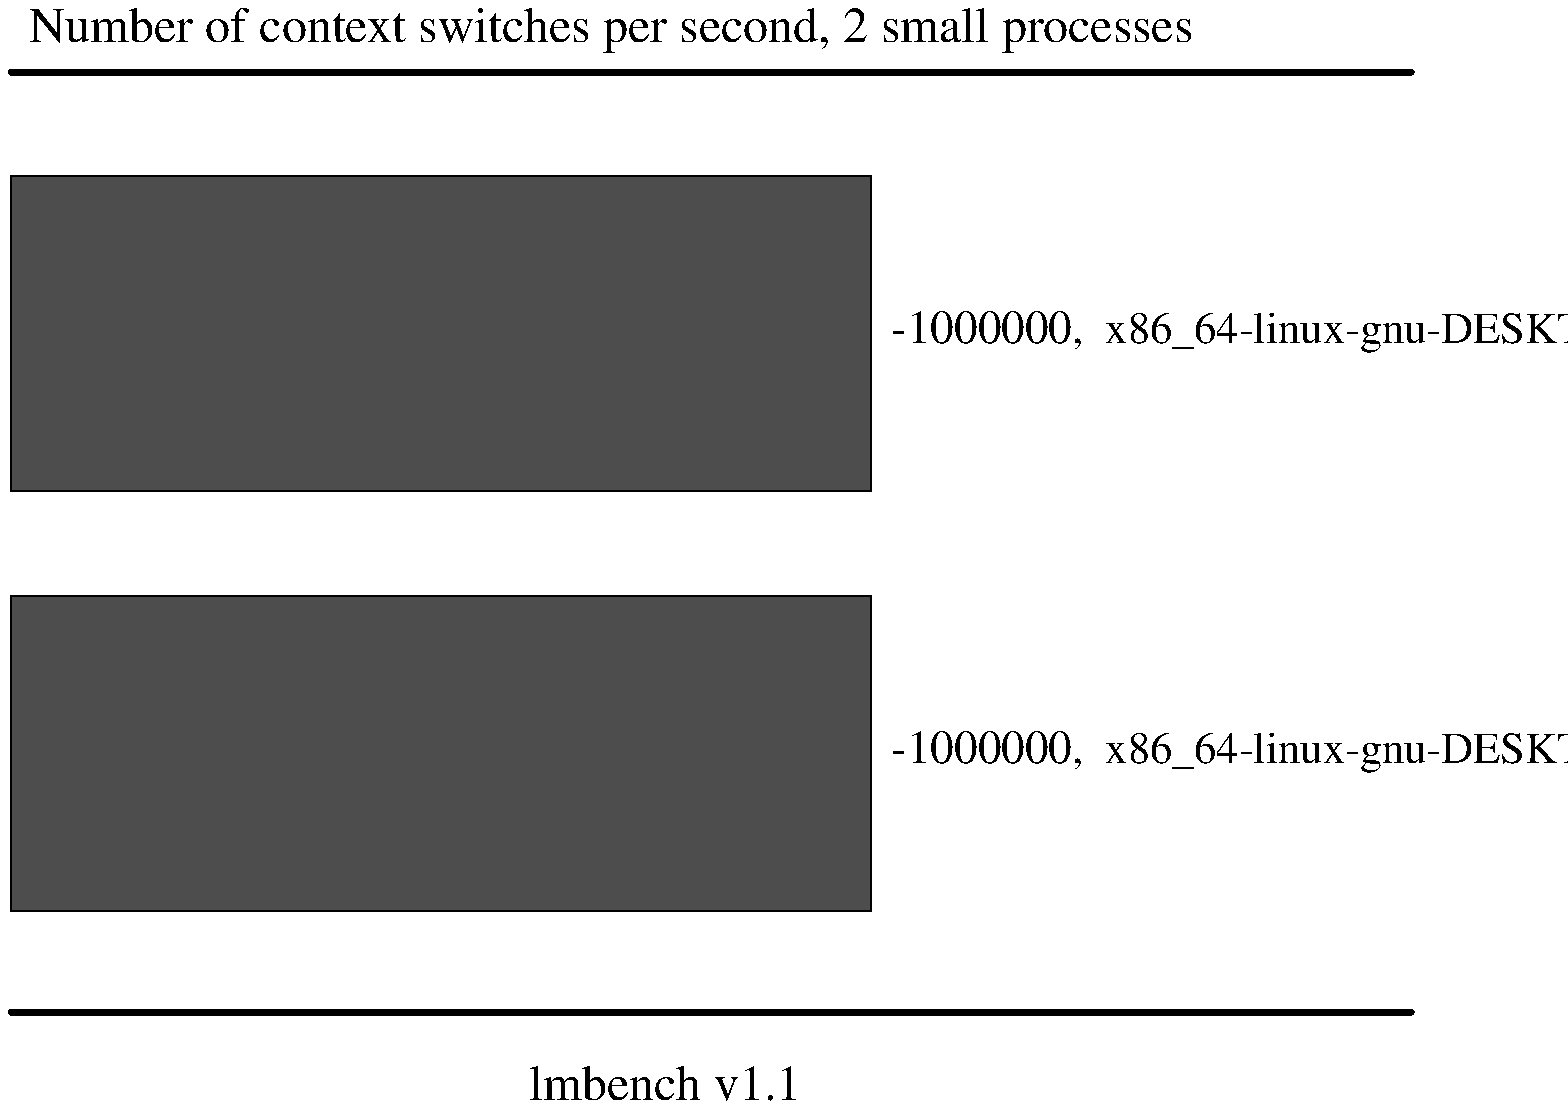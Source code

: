 .sp .75i
.po .23i
.ft R
.ps 16
.vs 21
.ce 100
\s+2Number of context switches per second, 2 small processes\s0
.ce 0
.vs 
.PS
.ps 16
.vs 11
[
# Variables, tweek these.
	fillval = .12		# default fill value boxes
	xsize = 4.3		# width of the graph
	ysize = 4.2		# height of the graph
	n = 2
	boxpercent = 75 / 100
	gap = xsize / n * (1 - boxpercent)
	maxdata = -1000000
	yscale = ysize / maxdata
	xscale = xsize / maxdata

# Draw the graph borders 
	O:	box invis ht ysize wid xsize
boxht = ysize / n * boxpercent
box fill .7 wid -1000000 * xscale with .nw at O.nw - (0, gap /2 + 0 * (ysize/n))
"\s+1-1000000\s0,  x86_64-linux-gnu-DESKTOP-1DB3BLM Linux 5.10.102.1,\  \s+1-1\ usecs\s0" ljust at last box.e + .1,0
box fill .7 wid -1000000 * xscale with .nw at O.nw - (0, gap /2 + 1 * (ysize/n))
"\s+1-1000000\s0,  x86_64-linux-gnu-DESKTOP-1DB3BLM Linux 5.10.102.1,\  \s+1-1\ usecs\s0" ljust at last box.e + .1,0
]
box invis wid last [].wid + .5 ht last [].ht + .5 with .nw at last [].nw + (-.25, .25)
move to last [].nw + 0,.25
line thick 2 right 7
move to last [].sw - 0,.25
line thick 2 right 7
.PE
.ft
.ps
.vs
.po
.po .5i
.ft R
.ps 16
.vs 21
.sp .5
.ce 100
\s+2lmbench v1.1\s0
.po
.ft
.ps
.vs
.ce 0
